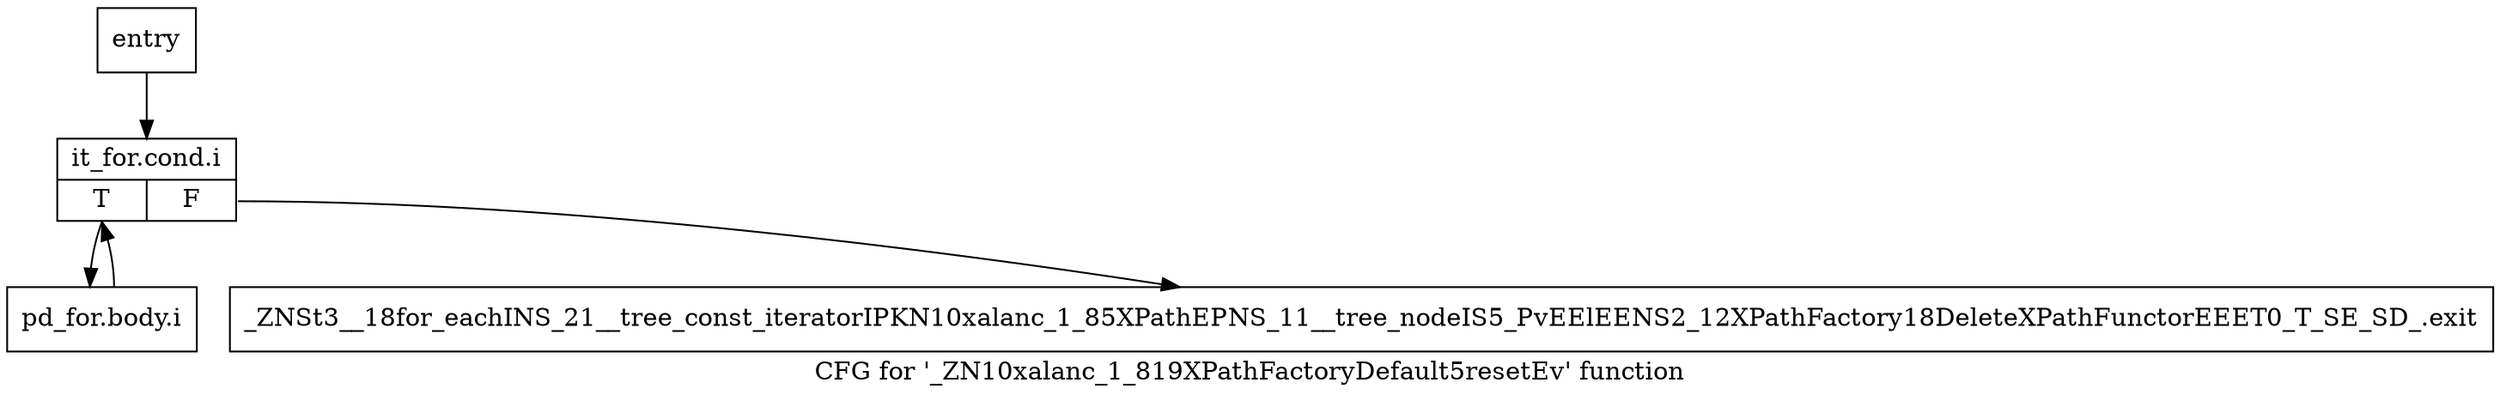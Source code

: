 digraph "CFG for '_ZN10xalanc_1_819XPathFactoryDefault5resetEv' function" {
	label="CFG for '_ZN10xalanc_1_819XPathFactoryDefault5resetEv' function";

	Node0x6b45e10 [shape=record,label="{entry}"];
	Node0x6b45e10 -> Node0x6b45e60;
	Node0x6b45e60 [shape=record,label="{it_for.cond.i|{<s0>T|<s1>F}}"];
	Node0x6b45e60:s0 -> Node0x6b45eb0;
	Node0x6b45e60:s1 -> Node0x6b45f00;
	Node0x6b45eb0 [shape=record,label="{pd_for.body.i}"];
	Node0x6b45eb0 -> Node0x6b45e60;
	Node0x6b45f00 [shape=record,label="{_ZNSt3__18for_eachINS_21__tree_const_iteratorIPKN10xalanc_1_85XPathEPNS_11__tree_nodeIS5_PvEElEENS2_12XPathFactory18DeleteXPathFunctorEEET0_T_SE_SD_.exit}"];
}
